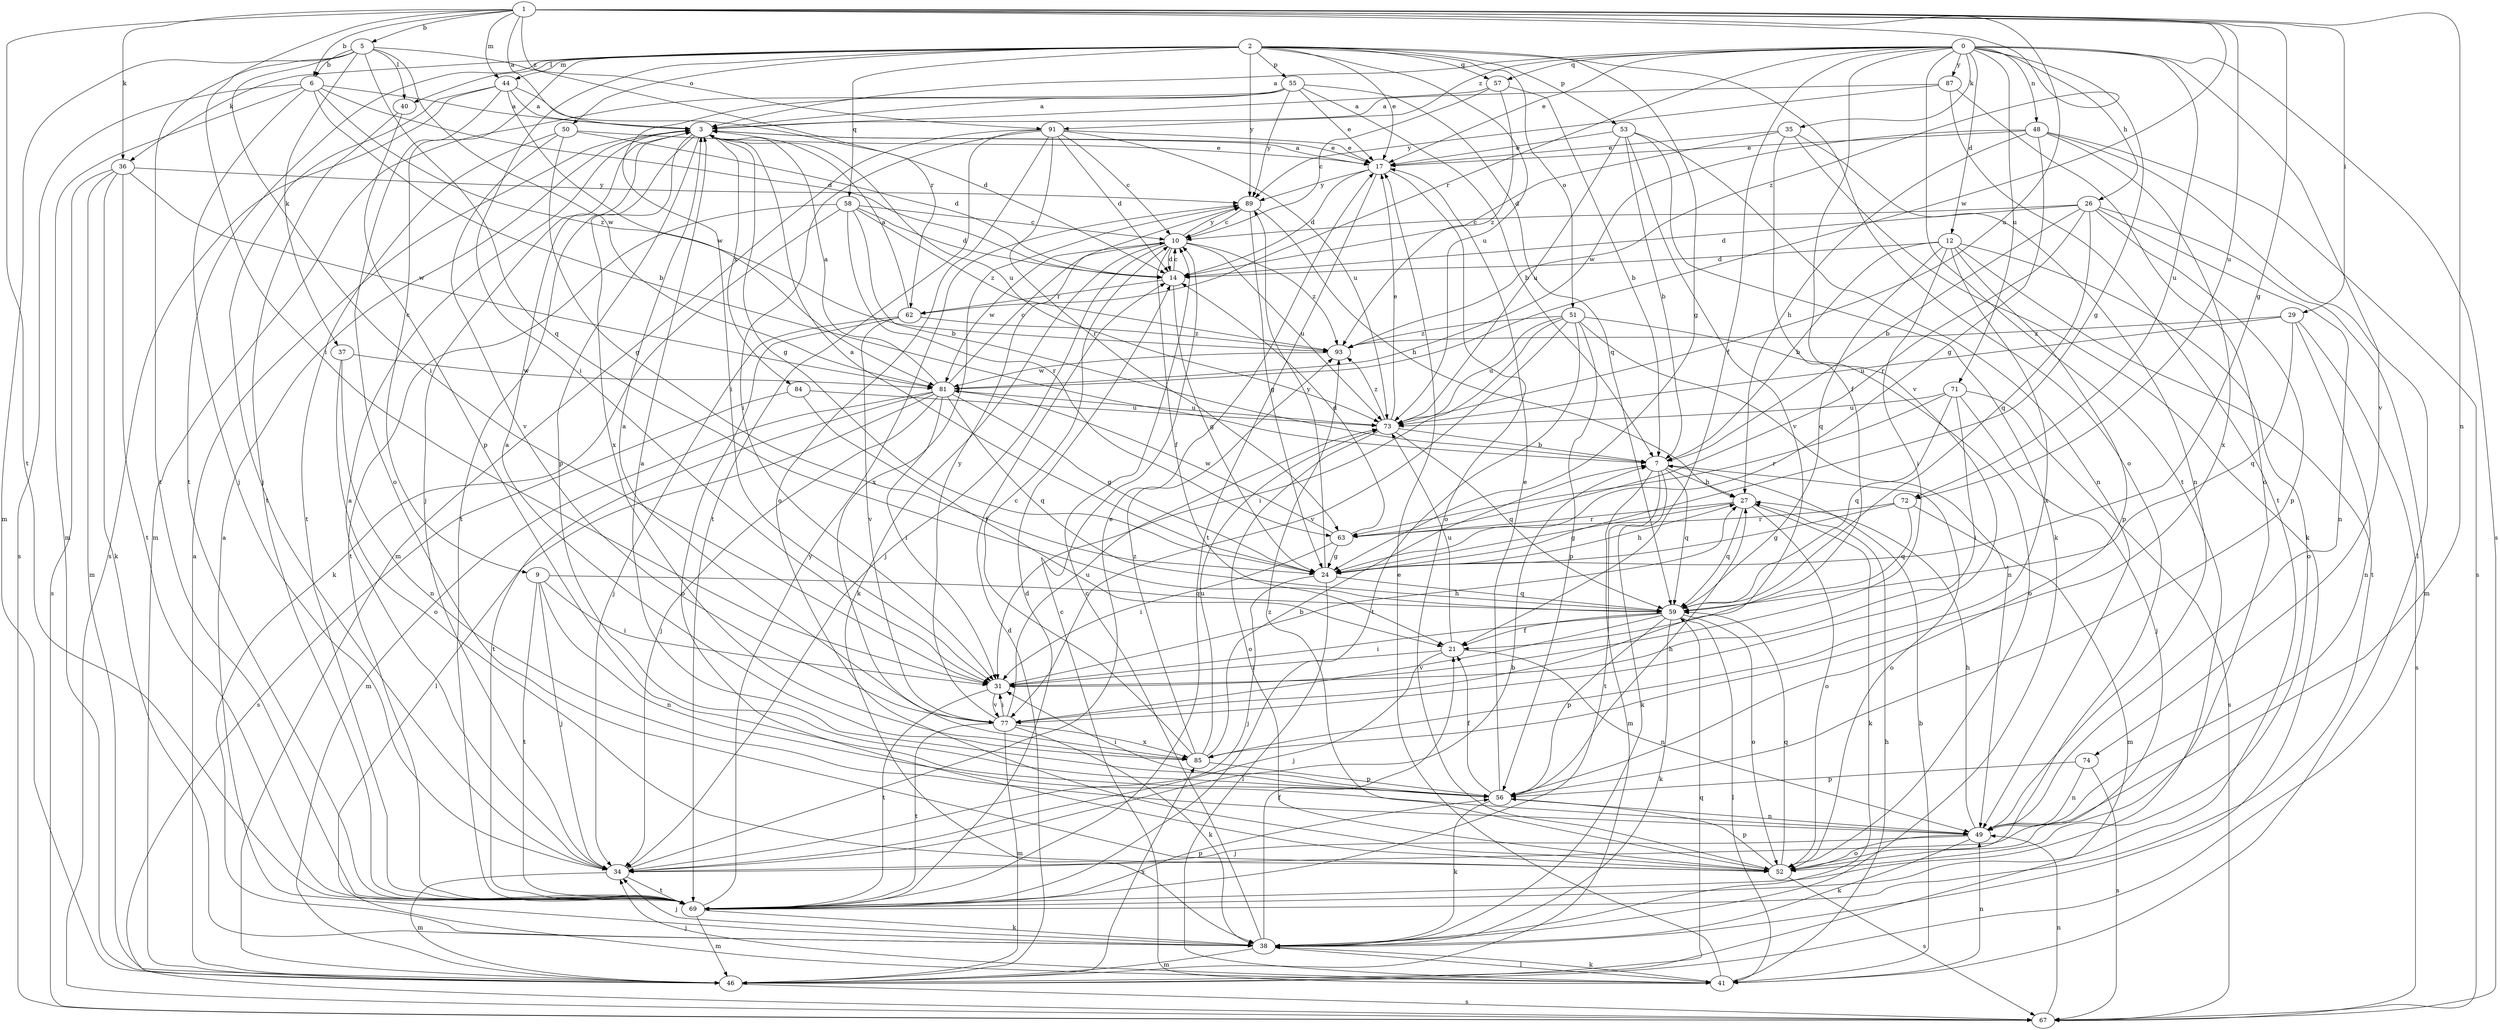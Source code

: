 strict digraph  {
0;
1;
2;
3;
5;
6;
7;
9;
10;
12;
14;
17;
21;
24;
26;
27;
29;
31;
34;
35;
36;
37;
38;
40;
41;
44;
46;
48;
49;
50;
51;
52;
53;
55;
56;
57;
58;
59;
62;
63;
67;
69;
71;
72;
73;
74;
77;
81;
84;
85;
87;
89;
91;
93;
0 -> 3  [label=a];
0 -> 12  [label=d];
0 -> 17  [label=e];
0 -> 21  [label=f];
0 -> 24  [label=g];
0 -> 26  [label=h];
0 -> 35  [label=k];
0 -> 48  [label=n];
0 -> 57  [label=q];
0 -> 62  [label=r];
0 -> 67  [label=s];
0 -> 69  [label=t];
0 -> 71  [label=u];
0 -> 72  [label=u];
0 -> 74  [label=v];
0 -> 77  [label=v];
0 -> 87  [label=y];
0 -> 91  [label=z];
1 -> 3  [label=a];
1 -> 5  [label=b];
1 -> 6  [label=b];
1 -> 24  [label=g];
1 -> 29  [label=i];
1 -> 31  [label=i];
1 -> 36  [label=k];
1 -> 44  [label=m];
1 -> 49  [label=n];
1 -> 69  [label=t];
1 -> 72  [label=u];
1 -> 73  [label=u];
1 -> 81  [label=w];
1 -> 91  [label=z];
1 -> 93  [label=z];
2 -> 9  [label=c];
2 -> 17  [label=e];
2 -> 24  [label=g];
2 -> 31  [label=i];
2 -> 36  [label=k];
2 -> 40  [label=l];
2 -> 44  [label=m];
2 -> 50  [label=o];
2 -> 51  [label=o];
2 -> 52  [label=o];
2 -> 53  [label=p];
2 -> 55  [label=p];
2 -> 57  [label=q];
2 -> 58  [label=q];
2 -> 69  [label=t];
2 -> 73  [label=u];
2 -> 89  [label=y];
3 -> 17  [label=e];
3 -> 24  [label=g];
3 -> 34  [label=j];
3 -> 56  [label=p];
3 -> 69  [label=t];
3 -> 73  [label=u];
3 -> 84  [label=x];
3 -> 85  [label=x];
5 -> 6  [label=b];
5 -> 31  [label=i];
5 -> 37  [label=k];
5 -> 40  [label=l];
5 -> 46  [label=m];
5 -> 59  [label=q];
5 -> 62  [label=r];
5 -> 69  [label=t];
5 -> 81  [label=w];
6 -> 3  [label=a];
6 -> 7  [label=b];
6 -> 14  [label=d];
6 -> 34  [label=j];
6 -> 46  [label=m];
6 -> 67  [label=s];
6 -> 93  [label=z];
7 -> 27  [label=h];
7 -> 38  [label=k];
7 -> 46  [label=m];
7 -> 52  [label=o];
7 -> 59  [label=q];
7 -> 69  [label=t];
9 -> 31  [label=i];
9 -> 34  [label=j];
9 -> 49  [label=n];
9 -> 59  [label=q];
9 -> 69  [label=t];
10 -> 14  [label=d];
10 -> 21  [label=f];
10 -> 34  [label=j];
10 -> 38  [label=k];
10 -> 73  [label=u];
10 -> 81  [label=w];
10 -> 89  [label=y];
10 -> 93  [label=z];
12 -> 7  [label=b];
12 -> 14  [label=d];
12 -> 31  [label=i];
12 -> 52  [label=o];
12 -> 56  [label=p];
12 -> 59  [label=q];
12 -> 69  [label=t];
12 -> 85  [label=x];
14 -> 10  [label=c];
14 -> 24  [label=g];
14 -> 62  [label=r];
17 -> 3  [label=a];
17 -> 14  [label=d];
17 -> 52  [label=o];
17 -> 69  [label=t];
17 -> 89  [label=y];
21 -> 31  [label=i];
21 -> 34  [label=j];
21 -> 49  [label=n];
21 -> 73  [label=u];
24 -> 3  [label=a];
24 -> 27  [label=h];
24 -> 34  [label=j];
24 -> 41  [label=l];
24 -> 59  [label=q];
24 -> 89  [label=y];
26 -> 7  [label=b];
26 -> 10  [label=c];
26 -> 14  [label=d];
26 -> 46  [label=m];
26 -> 49  [label=n];
26 -> 56  [label=p];
26 -> 59  [label=q];
26 -> 63  [label=r];
27 -> 24  [label=g];
27 -> 38  [label=k];
27 -> 52  [label=o];
27 -> 59  [label=q];
27 -> 63  [label=r];
29 -> 49  [label=n];
29 -> 59  [label=q];
29 -> 67  [label=s];
29 -> 73  [label=u];
29 -> 93  [label=z];
31 -> 27  [label=h];
31 -> 69  [label=t];
31 -> 77  [label=v];
34 -> 3  [label=a];
34 -> 7  [label=b];
34 -> 17  [label=e];
34 -> 46  [label=m];
34 -> 69  [label=t];
35 -> 14  [label=d];
35 -> 17  [label=e];
35 -> 21  [label=f];
35 -> 38  [label=k];
35 -> 49  [label=n];
36 -> 38  [label=k];
36 -> 46  [label=m];
36 -> 67  [label=s];
36 -> 69  [label=t];
36 -> 81  [label=w];
36 -> 89  [label=y];
37 -> 49  [label=n];
37 -> 52  [label=o];
37 -> 81  [label=w];
38 -> 3  [label=a];
38 -> 10  [label=c];
38 -> 21  [label=f];
38 -> 34  [label=j];
38 -> 41  [label=l];
38 -> 46  [label=m];
40 -> 56  [label=p];
40 -> 69  [label=t];
41 -> 7  [label=b];
41 -> 10  [label=c];
41 -> 17  [label=e];
41 -> 27  [label=h];
41 -> 34  [label=j];
41 -> 38  [label=k];
41 -> 49  [label=n];
44 -> 3  [label=a];
44 -> 14  [label=d];
44 -> 34  [label=j];
44 -> 52  [label=o];
44 -> 67  [label=s];
44 -> 81  [label=w];
46 -> 3  [label=a];
46 -> 14  [label=d];
46 -> 59  [label=q];
46 -> 67  [label=s];
46 -> 85  [label=x];
48 -> 17  [label=e];
48 -> 24  [label=g];
48 -> 27  [label=h];
48 -> 41  [label=l];
48 -> 67  [label=s];
48 -> 81  [label=w];
48 -> 85  [label=x];
49 -> 27  [label=h];
49 -> 34  [label=j];
49 -> 38  [label=k];
49 -> 52  [label=o];
50 -> 14  [label=d];
50 -> 17  [label=e];
50 -> 24  [label=g];
50 -> 69  [label=t];
50 -> 77  [label=v];
51 -> 31  [label=i];
51 -> 49  [label=n];
51 -> 52  [label=o];
51 -> 56  [label=p];
51 -> 69  [label=t];
51 -> 73  [label=u];
51 -> 77  [label=v];
51 -> 93  [label=z];
52 -> 56  [label=p];
52 -> 59  [label=q];
52 -> 67  [label=s];
52 -> 93  [label=z];
53 -> 7  [label=b];
53 -> 17  [label=e];
53 -> 38  [label=k];
53 -> 49  [label=n];
53 -> 73  [label=u];
53 -> 77  [label=v];
55 -> 3  [label=a];
55 -> 7  [label=b];
55 -> 17  [label=e];
55 -> 31  [label=i];
55 -> 46  [label=m];
55 -> 59  [label=q];
55 -> 89  [label=y];
56 -> 3  [label=a];
56 -> 17  [label=e];
56 -> 21  [label=f];
56 -> 27  [label=h];
56 -> 31  [label=i];
56 -> 38  [label=k];
56 -> 49  [label=n];
57 -> 3  [label=a];
57 -> 7  [label=b];
57 -> 10  [label=c];
57 -> 93  [label=z];
58 -> 7  [label=b];
58 -> 10  [label=c];
58 -> 14  [label=d];
58 -> 38  [label=k];
58 -> 63  [label=r];
58 -> 69  [label=t];
58 -> 93  [label=z];
59 -> 21  [label=f];
59 -> 31  [label=i];
59 -> 38  [label=k];
59 -> 41  [label=l];
59 -> 52  [label=o];
59 -> 56  [label=p];
59 -> 77  [label=v];
62 -> 3  [label=a];
62 -> 34  [label=j];
62 -> 52  [label=o];
62 -> 77  [label=v];
62 -> 93  [label=z];
63 -> 14  [label=d];
63 -> 24  [label=g];
63 -> 31  [label=i];
63 -> 81  [label=w];
67 -> 49  [label=n];
69 -> 14  [label=d];
69 -> 38  [label=k];
69 -> 46  [label=m];
69 -> 56  [label=p];
69 -> 89  [label=y];
71 -> 31  [label=i];
71 -> 34  [label=j];
71 -> 59  [label=q];
71 -> 63  [label=r];
71 -> 67  [label=s];
71 -> 73  [label=u];
72 -> 24  [label=g];
72 -> 46  [label=m];
72 -> 59  [label=q];
72 -> 63  [label=r];
73 -> 7  [label=b];
73 -> 17  [label=e];
73 -> 52  [label=o];
73 -> 59  [label=q];
73 -> 93  [label=z];
74 -> 49  [label=n];
74 -> 56  [label=p];
74 -> 67  [label=s];
77 -> 3  [label=a];
77 -> 31  [label=i];
77 -> 38  [label=k];
77 -> 46  [label=m];
77 -> 69  [label=t];
77 -> 73  [label=u];
77 -> 85  [label=x];
77 -> 89  [label=y];
81 -> 3  [label=a];
81 -> 10  [label=c];
81 -> 24  [label=g];
81 -> 31  [label=i];
81 -> 34  [label=j];
81 -> 41  [label=l];
81 -> 46  [label=m];
81 -> 59  [label=q];
81 -> 69  [label=t];
81 -> 73  [label=u];
84 -> 21  [label=f];
84 -> 67  [label=s];
84 -> 73  [label=u];
85 -> 3  [label=a];
85 -> 7  [label=b];
85 -> 10  [label=c];
85 -> 56  [label=p];
85 -> 73  [label=u];
85 -> 93  [label=z];
87 -> 3  [label=a];
87 -> 52  [label=o];
87 -> 69  [label=t];
87 -> 89  [label=y];
89 -> 10  [label=c];
89 -> 24  [label=g];
89 -> 27  [label=h];
89 -> 85  [label=x];
91 -> 10  [label=c];
91 -> 14  [label=d];
91 -> 17  [label=e];
91 -> 31  [label=i];
91 -> 46  [label=m];
91 -> 52  [label=o];
91 -> 63  [label=r];
91 -> 69  [label=t];
91 -> 73  [label=u];
93 -> 81  [label=w];
}
